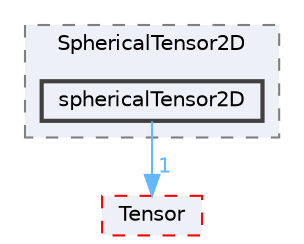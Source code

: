 digraph "src/OpenFOAM/primitives/SphericalTensor2D/sphericalTensor2D"
{
 // LATEX_PDF_SIZE
  bgcolor="transparent";
  edge [fontname=Helvetica,fontsize=10,labelfontname=Helvetica,labelfontsize=10];
  node [fontname=Helvetica,fontsize=10,shape=box,height=0.2,width=0.4];
  compound=true
  subgraph clusterdir_03cbbdc57deccee747de3682b626c91e {
    graph [ bgcolor="#edf0f7", pencolor="grey50", label="SphericalTensor2D", fontname=Helvetica,fontsize=10 style="filled,dashed", URL="dir_03cbbdc57deccee747de3682b626c91e.html",tooltip=""]
  dir_52e85f544df0d6ba69e1fc494c7299af [label="sphericalTensor2D", fillcolor="#edf0f7", color="grey25", style="filled,bold", URL="dir_52e85f544df0d6ba69e1fc494c7299af.html",tooltip=""];
  }
  dir_15da0e2a135f43ffeb4645c968ce8ac7 [label="Tensor", fillcolor="#edf0f7", color="red", style="filled,dashed", URL="dir_15da0e2a135f43ffeb4645c968ce8ac7.html",tooltip=""];
  dir_52e85f544df0d6ba69e1fc494c7299af->dir_15da0e2a135f43ffeb4645c968ce8ac7 [headlabel="1", labeldistance=1.5 headhref="dir_003708_003981.html" href="dir_003708_003981.html" color="steelblue1" fontcolor="steelblue1"];
}
